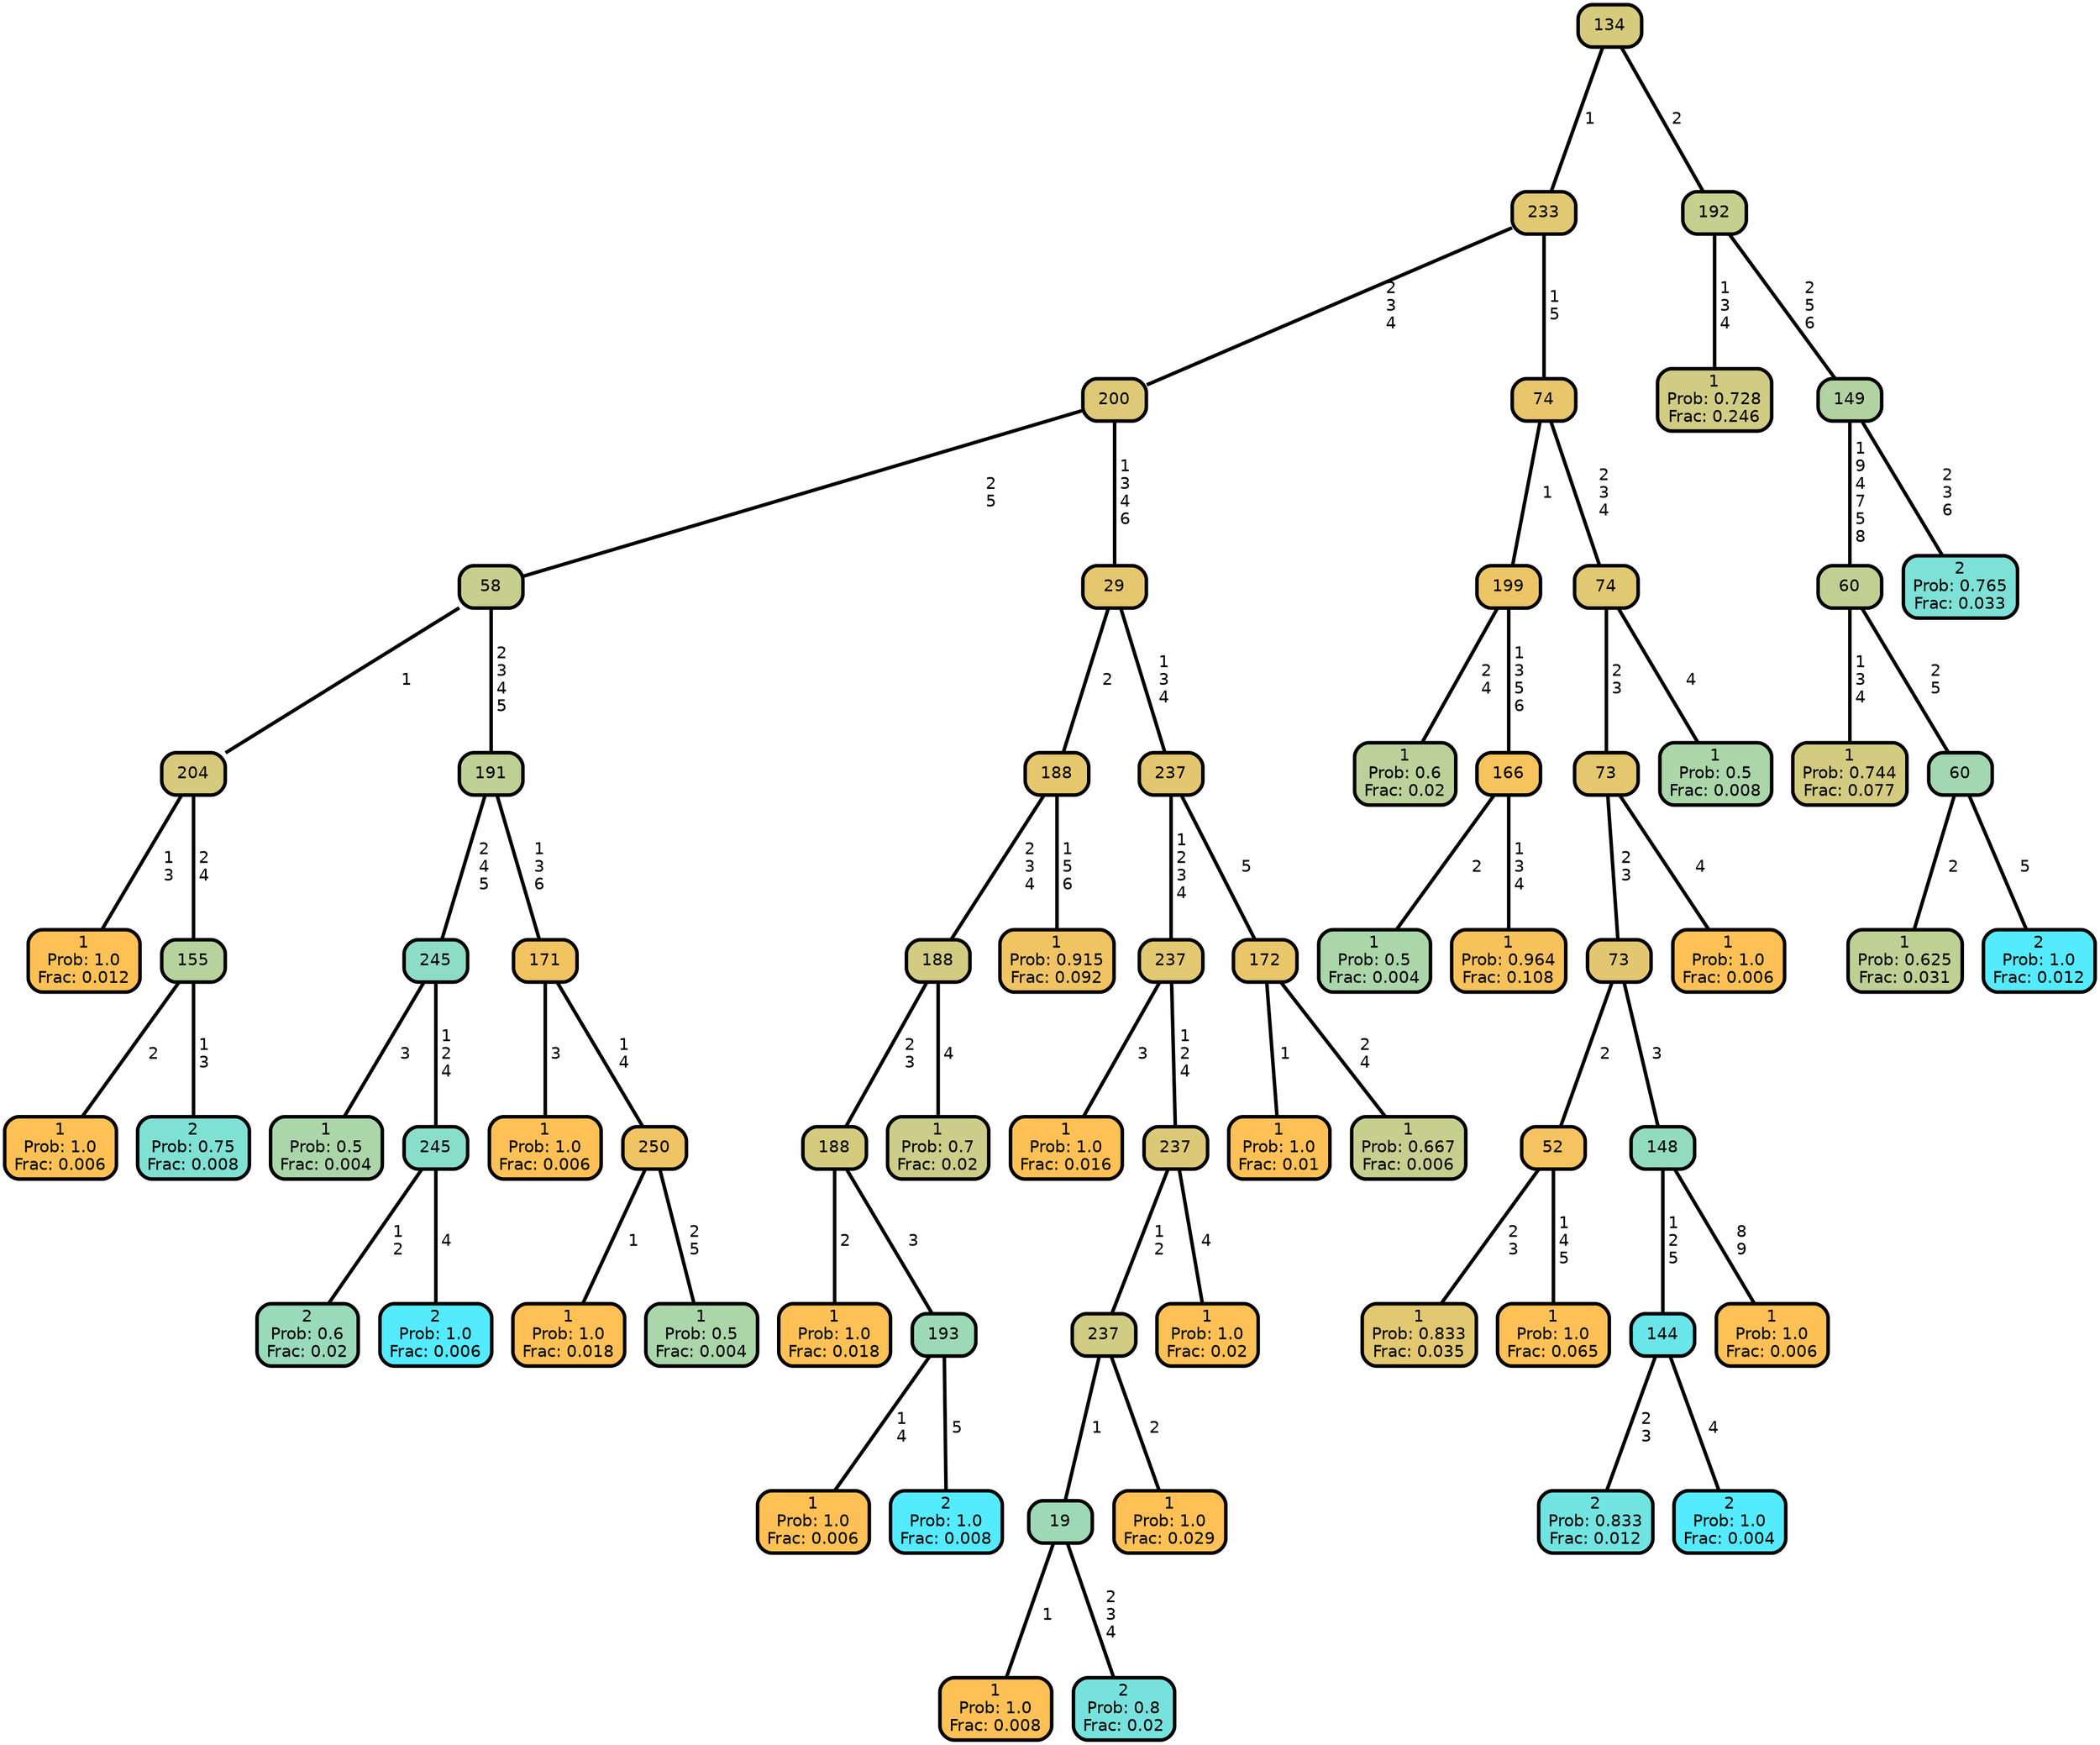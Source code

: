 graph Tree {
node [shape=box, style="filled, rounded",color="black",penwidth="3",fontcolor="black",                 fontname=helvetica] ;
graph [ranksep="0 equally", splines=straight,                 bgcolor=transparent, dpi=200] ;
edge [fontname=helvetica, color=black] ;
0 [label="1
Prob: 1.0
Frac: 0.012", fillcolor="#ffc155"] ;
1 [label="204", fillcolor="#d7ca7c"] ;
2 [label="1
Prob: 1.0
Frac: 0.006", fillcolor="#ffc155"] ;
3 [label="155", fillcolor="#b6d39d"] ;
4 [label="2
Prob: 0.75
Frac: 0.008", fillcolor="#7fe0d4"] ;
5 [label="58", fillcolor="#c6cf8d"] ;
6 [label="1
Prob: 0.5
Frac: 0.004", fillcolor="#aad6aa"] ;
7 [label="245", fillcolor="#8dddc6"] ;
8 [label="2
Prob: 0.6
Frac: 0.02", fillcolor="#99dabb"] ;
9 [label="245", fillcolor="#89deca"] ;
10 [label="2
Prob: 1.0
Frac: 0.006", fillcolor="#55ebff"] ;
11 [label="191", fillcolor="#bed095"] ;
12 [label="1
Prob: 1.0
Frac: 0.006", fillcolor="#ffc155"] ;
13 [label="171", fillcolor="#f2c461"] ;
14 [label="1
Prob: 1.0
Frac: 0.018", fillcolor="#ffc155"] ;
15 [label="250", fillcolor="#efc464"] ;
16 [label="1
Prob: 0.5
Frac: 0.004", fillcolor="#aad6aa"] ;
17 [label="200", fillcolor="#ddc977"] ;
18 [label="1
Prob: 1.0
Frac: 0.018", fillcolor="#ffc155"] ;
19 [label="188", fillcolor="#d4cb7f"] ;
20 [label="1
Prob: 1.0
Frac: 0.006", fillcolor="#ffc155"] ;
21 [label="193", fillcolor="#9dd9b6"] ;
22 [label="2
Prob: 1.0
Frac: 0.008", fillcolor="#55ebff"] ;
23 [label="188", fillcolor="#d1cc82"] ;
24 [label="1
Prob: 0.7
Frac: 0.02", fillcolor="#cccd88"] ;
25 [label="188", fillcolor="#e5c76e"] ;
26 [label="1
Prob: 0.915
Frac: 0.092", fillcolor="#f0c463"] ;
27 [label="29", fillcolor="#e4c76f"] ;
28 [label="1
Prob: 1.0
Frac: 0.016", fillcolor="#ffc155"] ;
29 [label="237", fillcolor="#e2c871"] ;
30 [label="1
Prob: 1.0
Frac: 0.008", fillcolor="#ffc155"] ;
31 [label="19", fillcolor="#9dd9b6"] ;
32 [label="2
Prob: 0.8
Frac: 0.02", fillcolor="#77e2dd"] ;
33 [label="237", fillcolor="#d0cc83"] ;
34 [label="1
Prob: 1.0
Frac: 0.029", fillcolor="#ffc155"] ;
35 [label="237", fillcolor="#dcc977"] ;
36 [label="1
Prob: 1.0
Frac: 0.02", fillcolor="#ffc155"] ;
37 [label="237", fillcolor="#e3c770"] ;
38 [label="1
Prob: 1.0
Frac: 0.01", fillcolor="#ffc155"] ;
39 [label="172", fillcolor="#e9c66a"] ;
40 [label="1
Prob: 0.667
Frac: 0.006", fillcolor="#c6cf8d"] ;
41 [label="233", fillcolor="#e1c872"] ;
42 [label="1
Prob: 0.6
Frac: 0.02", fillcolor="#bbd199"] ;
43 [label="199", fillcolor="#edc566"] ;
44 [label="1
Prob: 0.5
Frac: 0.004", fillcolor="#aad6aa"] ;
45 [label="166", fillcolor="#f6c35d"] ;
46 [label="1
Prob: 0.964
Frac: 0.108", fillcolor="#f8c25b"] ;
47 [label="74", fillcolor="#e7c66c"] ;
48 [label="1
Prob: 0.833
Frac: 0.035", fillcolor="#e2c871"] ;
49 [label="52", fillcolor="#f5c35f"] ;
50 [label="1
Prob: 1.0
Frac: 0.065", fillcolor="#ffc155"] ;
51 [label="73", fillcolor="#e3c770"] ;
52 [label="2
Prob: 0.833
Frac: 0.012", fillcolor="#71e4e2"] ;
53 [label="144", fillcolor="#6ae5e9"] ;
54 [label="2
Prob: 1.0
Frac: 0.004", fillcolor="#55ebff"] ;
55 [label="148", fillcolor="#92dbc1"] ;
56 [label="1
Prob: 1.0
Frac: 0.006", fillcolor="#ffc155"] ;
57 [label="73", fillcolor="#e4c76f"] ;
58 [label="1
Prob: 1.0
Frac: 0.006", fillcolor="#ffc155"] ;
59 [label="74", fillcolor="#e1c872"] ;
60 [label="1
Prob: 0.5
Frac: 0.008", fillcolor="#aad6aa"] ;
61 [label="134", fillcolor="#d6cb7d"] ;
62 [label="1
Prob: 0.728
Frac: 0.246", fillcolor="#d0cc83"] ;
63 [label="192", fillcolor="#c5cf8e"] ;
64 [label="1
Prob: 0.744
Frac: 0.077", fillcolor="#d3cb80"] ;
65 [label="60", fillcolor="#c1d092"] ;
66 [label="1
Prob: 0.625
Frac: 0.031", fillcolor="#bfd094"] ;
67 [label="60", fillcolor="#a2d7b1"] ;
68 [label="2
Prob: 1.0
Frac: 0.012", fillcolor="#55ebff"] ;
69 [label="149", fillcolor="#b2d3a1"] ;
70 [label="2
Prob: 0.765
Frac: 0.033", fillcolor="#7de1d7"] ;
1 -- 0 [label=" 1\n 3",penwidth=3] ;
1 -- 3 [label=" 2\n 4",penwidth=3] ;
3 -- 2 [label=" 2",penwidth=3] ;
3 -- 4 [label=" 1\n 3",penwidth=3] ;
5 -- 1 [label=" 1",penwidth=3] ;
5 -- 11 [label=" 2\n 3\n 4\n 5",penwidth=3] ;
7 -- 6 [label=" 3",penwidth=3] ;
7 -- 9 [label=" 1\n 2\n 4",penwidth=3] ;
9 -- 8 [label=" 1\n 2",penwidth=3] ;
9 -- 10 [label=" 4",penwidth=3] ;
11 -- 7 [label=" 2\n 4\n 5",penwidth=3] ;
11 -- 13 [label=" 1\n 3\n 6",penwidth=3] ;
13 -- 12 [label=" 3",penwidth=3] ;
13 -- 15 [label=" 1\n 4",penwidth=3] ;
15 -- 14 [label=" 1",penwidth=3] ;
15 -- 16 [label=" 2\n 5",penwidth=3] ;
17 -- 5 [label=" 2\n 5",penwidth=3] ;
17 -- 27 [label=" 1\n 3\n 4\n 6",penwidth=3] ;
19 -- 18 [label=" 2",penwidth=3] ;
19 -- 21 [label=" 3",penwidth=3] ;
21 -- 20 [label=" 1\n 4",penwidth=3] ;
21 -- 22 [label=" 5",penwidth=3] ;
23 -- 19 [label=" 2\n 3",penwidth=3] ;
23 -- 24 [label=" 4",penwidth=3] ;
25 -- 23 [label=" 2\n 3\n 4",penwidth=3] ;
25 -- 26 [label=" 1\n 5\n 6",penwidth=3] ;
27 -- 25 [label=" 2",penwidth=3] ;
27 -- 37 [label=" 1\n 3\n 4",penwidth=3] ;
29 -- 28 [label=" 3",penwidth=3] ;
29 -- 35 [label=" 1\n 2\n 4",penwidth=3] ;
31 -- 30 [label=" 1",penwidth=3] ;
31 -- 32 [label=" 2\n 3\n 4",penwidth=3] ;
33 -- 31 [label=" 1",penwidth=3] ;
33 -- 34 [label=" 2",penwidth=3] ;
35 -- 33 [label=" 1\n 2",penwidth=3] ;
35 -- 36 [label=" 4",penwidth=3] ;
37 -- 29 [label=" 1\n 2\n 3\n 4",penwidth=3] ;
37 -- 39 [label=" 5",penwidth=3] ;
39 -- 38 [label=" 1",penwidth=3] ;
39 -- 40 [label=" 2\n 4",penwidth=3] ;
41 -- 17 [label=" 2\n 3\n 4",penwidth=3] ;
41 -- 47 [label=" 1\n 5",penwidth=3] ;
43 -- 42 [label=" 2\n 4",penwidth=3] ;
43 -- 45 [label=" 1\n 3\n 5\n 6",penwidth=3] ;
45 -- 44 [label=" 2",penwidth=3] ;
45 -- 46 [label=" 1\n 3\n 4",penwidth=3] ;
47 -- 43 [label=" 1",penwidth=3] ;
47 -- 59 [label=" 2\n 3\n 4",penwidth=3] ;
49 -- 48 [label=" 2\n 3",penwidth=3] ;
49 -- 50 [label=" 1\n 4\n 5",penwidth=3] ;
51 -- 49 [label=" 2",penwidth=3] ;
51 -- 55 [label=" 3",penwidth=3] ;
53 -- 52 [label=" 2\n 3",penwidth=3] ;
53 -- 54 [label=" 4",penwidth=3] ;
55 -- 53 [label=" 1\n 2\n 5",penwidth=3] ;
55 -- 56 [label=" 8\n 9",penwidth=3] ;
57 -- 51 [label=" 2\n 3",penwidth=3] ;
57 -- 58 [label=" 4",penwidth=3] ;
59 -- 57 [label=" 2\n 3",penwidth=3] ;
59 -- 60 [label=" 4",penwidth=3] ;
61 -- 41 [label=" 1",penwidth=3] ;
61 -- 63 [label=" 2",penwidth=3] ;
63 -- 62 [label=" 1\n 3\n 4",penwidth=3] ;
63 -- 69 [label=" 2\n 5\n 6",penwidth=3] ;
65 -- 64 [label=" 1\n 3\n 4",penwidth=3] ;
65 -- 67 [label=" 2\n 5",penwidth=3] ;
67 -- 66 [label=" 2",penwidth=3] ;
67 -- 68 [label=" 5",penwidth=3] ;
69 -- 65 [label=" 1\n 9\n 4\n 7\n 5\n 8",penwidth=3] ;
69 -- 70 [label=" 2\n 3\n 6",penwidth=3] ;
{rank = same;}}